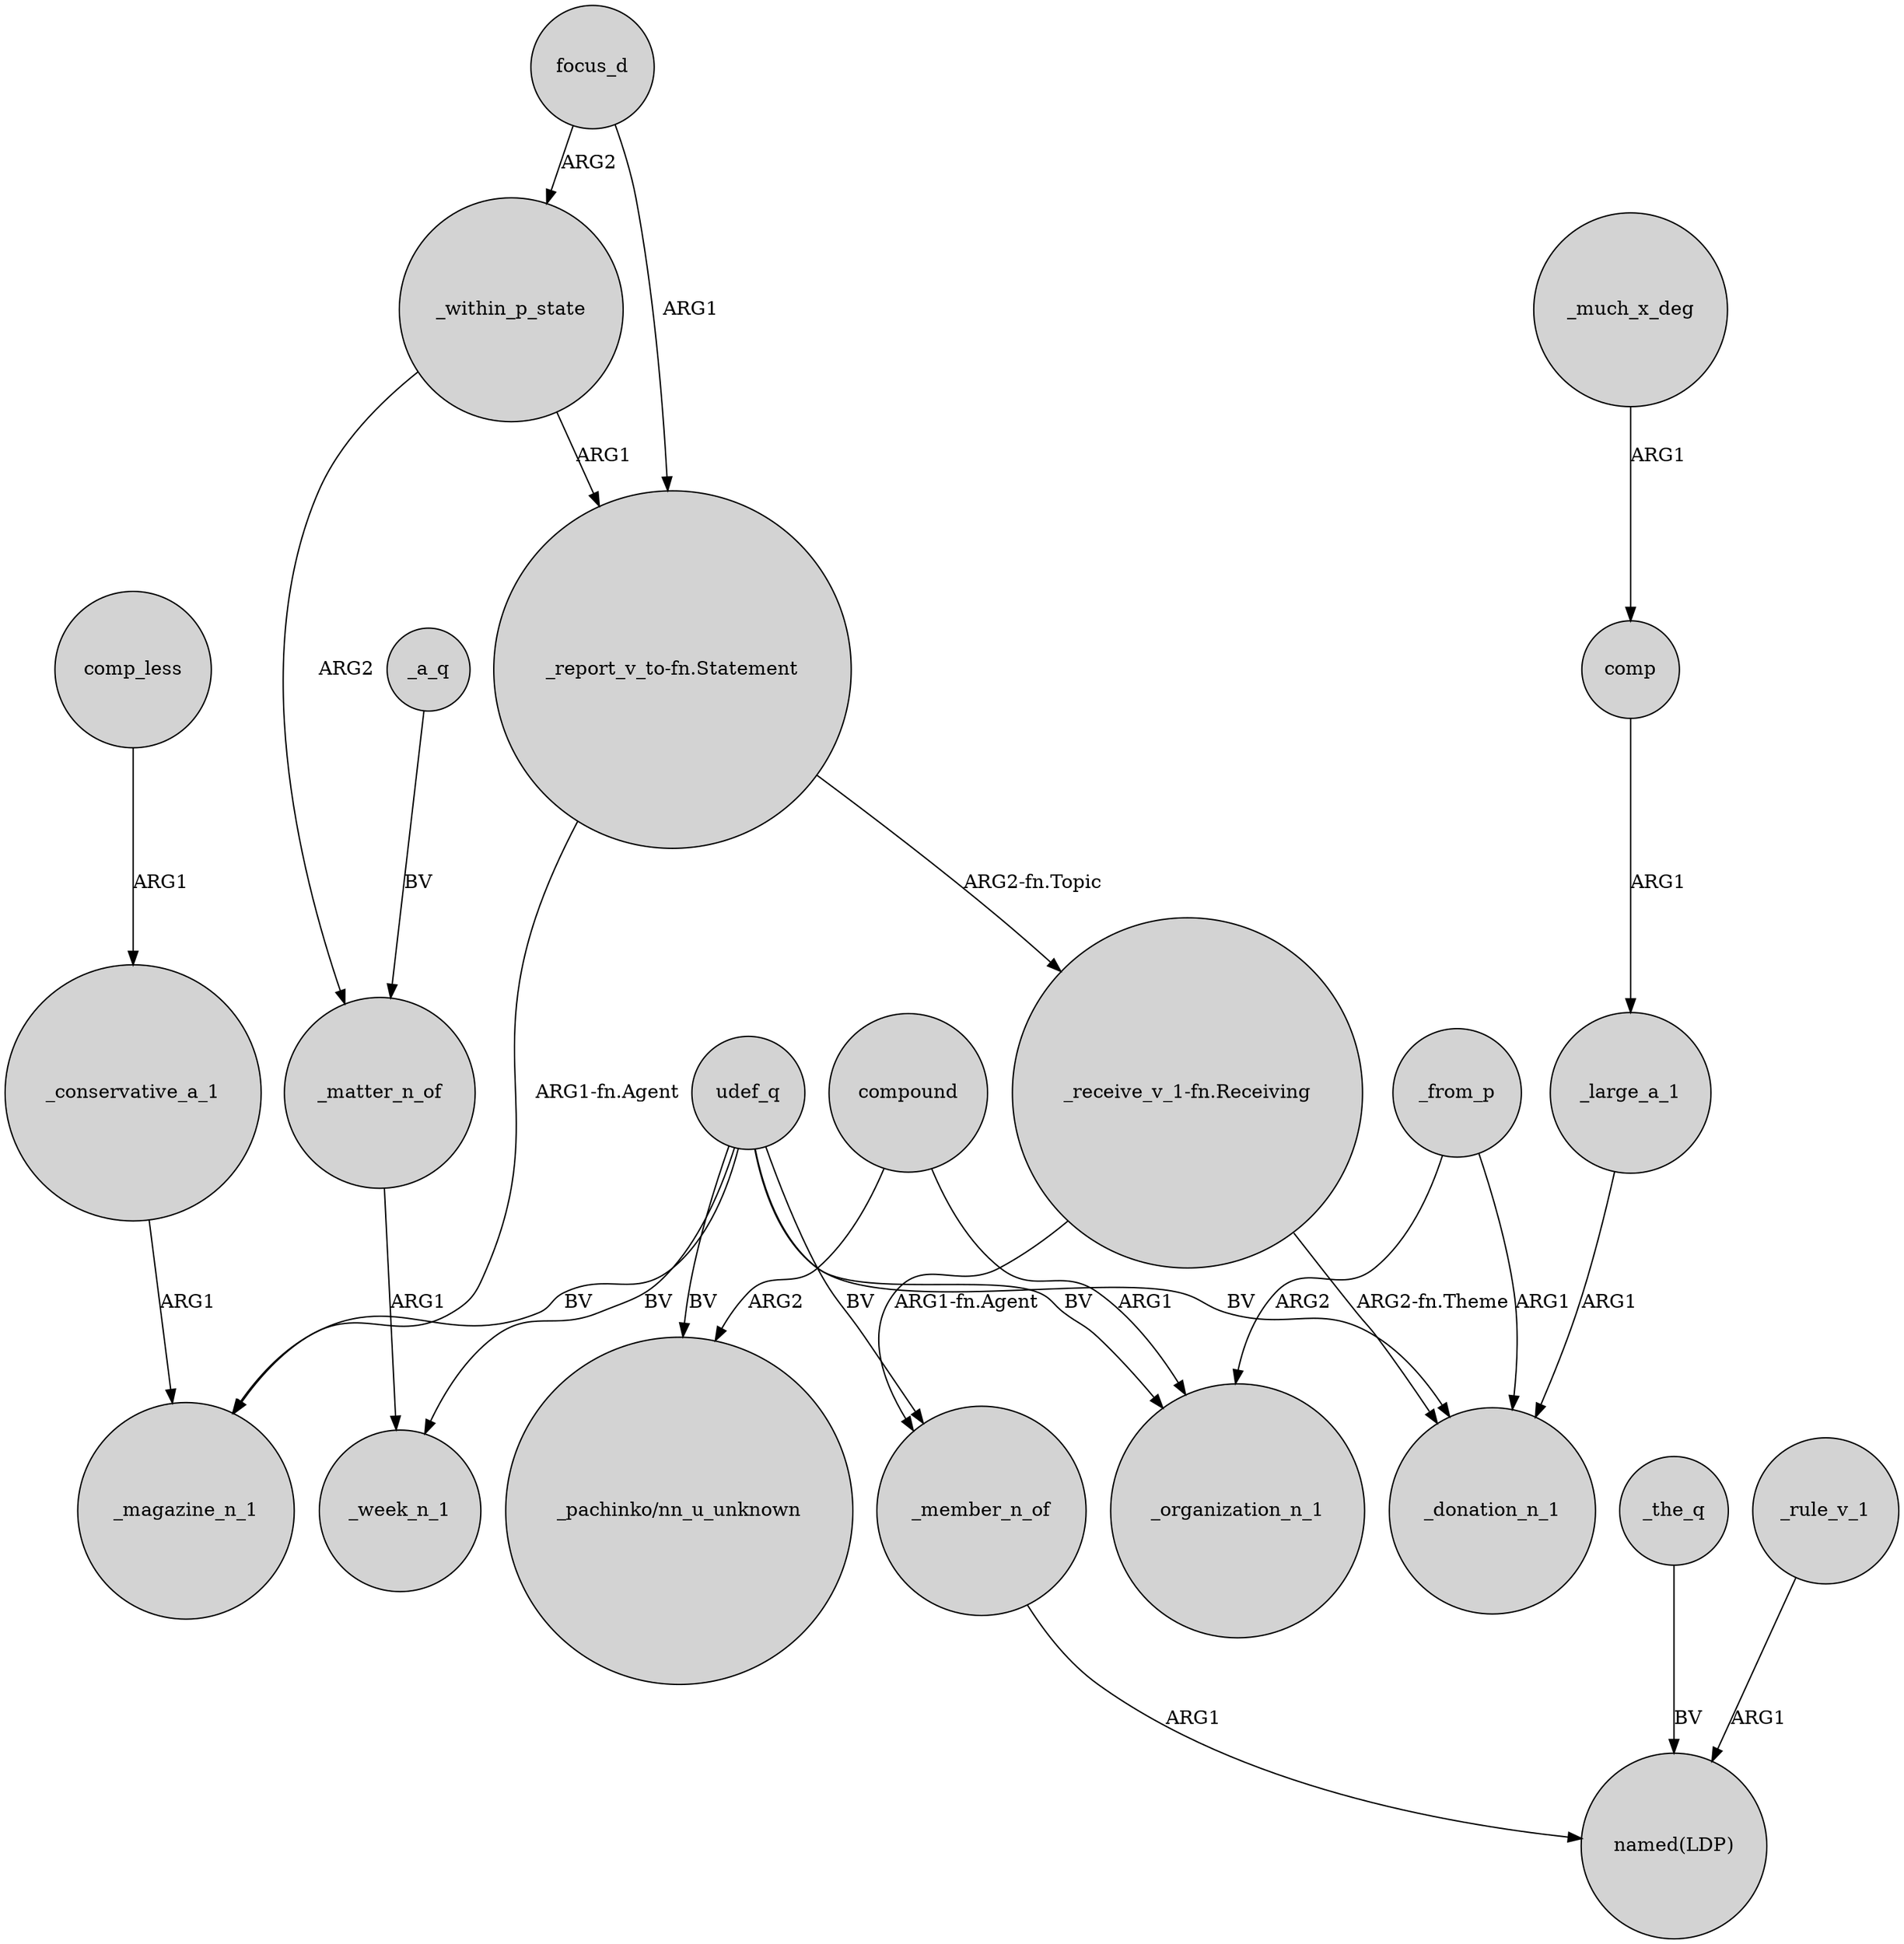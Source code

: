 digraph {
	node [shape=circle style=filled]
	focus_d -> "_report_v_to-fn.Statement" [label=ARG1]
	_conservative_a_1 -> _magazine_n_1 [label=ARG1]
	"_report_v_to-fn.Statement" -> "_receive_v_1-fn.Receiving" [label="ARG2-fn.Topic"]
	compound -> _organization_n_1 [label=ARG1]
	_the_q -> "named(LDP)" [label=BV]
	comp -> _large_a_1 [label=ARG1]
	"_receive_v_1-fn.Receiving" -> _member_n_of [label="ARG1-fn.Agent"]
	_member_n_of -> "named(LDP)" [label=ARG1]
	udef_q -> _donation_n_1 [label=BV]
	_from_p -> _donation_n_1 [label=ARG1]
	udef_q -> _magazine_n_1 [label=BV]
	_within_p_state -> "_report_v_to-fn.Statement" [label=ARG1]
	focus_d -> _within_p_state [label=ARG2]
	udef_q -> _week_n_1 [label=BV]
	"_report_v_to-fn.Statement" -> _magazine_n_1 [label="ARG1-fn.Agent"]
	udef_q -> _member_n_of [label=BV]
	_rule_v_1 -> "named(LDP)" [label=ARG1]
	udef_q -> _organization_n_1 [label=BV]
	"_receive_v_1-fn.Receiving" -> _donation_n_1 [label="ARG2-fn.Theme"]
	_large_a_1 -> _donation_n_1 [label=ARG1]
	udef_q -> "_pachinko/nn_u_unknown" [label=BV]
	_within_p_state -> _matter_n_of [label=ARG2]
	_from_p -> _organization_n_1 [label=ARG2]
	compound -> "_pachinko/nn_u_unknown" [label=ARG2]
	_much_x_deg -> comp [label=ARG1]
	_a_q -> _matter_n_of [label=BV]
	_matter_n_of -> _week_n_1 [label=ARG1]
	comp_less -> _conservative_a_1 [label=ARG1]
}
